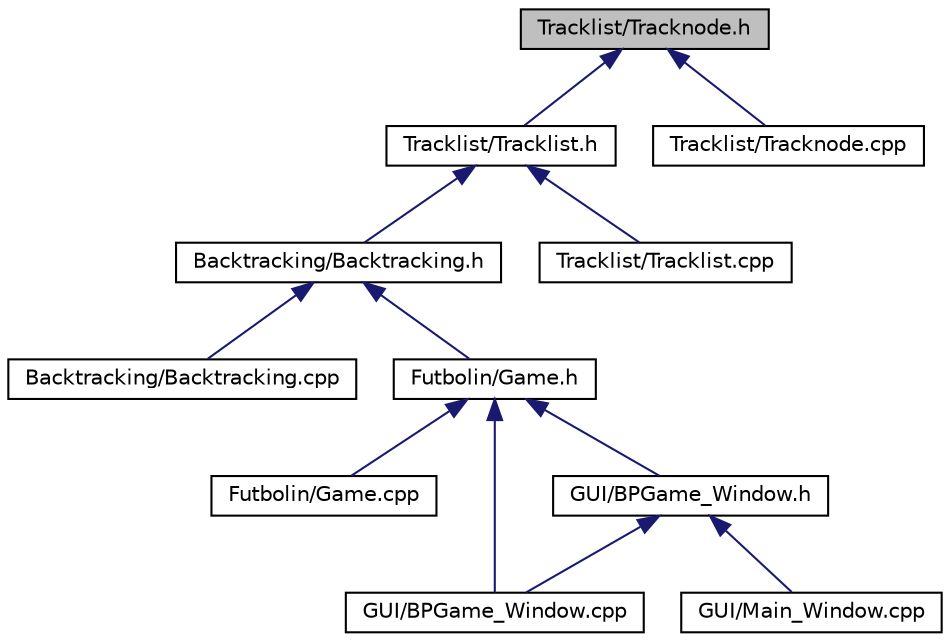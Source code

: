 digraph "Tracklist/Tracknode.h"
{
 // LATEX_PDF_SIZE
  edge [fontname="Helvetica",fontsize="10",labelfontname="Helvetica",labelfontsize="10"];
  node [fontname="Helvetica",fontsize="10",shape=record];
  Node1 [label="Tracklist/Tracknode.h",height=0.2,width=0.4,color="black", fillcolor="grey75", style="filled", fontcolor="black",tooltip=" "];
  Node1 -> Node2 [dir="back",color="midnightblue",fontsize="10",style="solid",fontname="Helvetica"];
  Node2 [label="Tracklist/Tracklist.h",height=0.2,width=0.4,color="black", fillcolor="white", style="filled",URL="$Tracklist_8h.html",tooltip=" "];
  Node2 -> Node3 [dir="back",color="midnightblue",fontsize="10",style="solid",fontname="Helvetica"];
  Node3 [label="Backtracking/Backtracking.h",height=0.2,width=0.4,color="black", fillcolor="white", style="filled",URL="$Backtracking_8h.html",tooltip=" "];
  Node3 -> Node4 [dir="back",color="midnightblue",fontsize="10",style="solid",fontname="Helvetica"];
  Node4 [label="Backtracking/Backtracking.cpp",height=0.2,width=0.4,color="black", fillcolor="white", style="filled",URL="$Backtracking_8cpp.html",tooltip=" "];
  Node3 -> Node5 [dir="back",color="midnightblue",fontsize="10",style="solid",fontname="Helvetica"];
  Node5 [label="Futbolin/Game.h",height=0.2,width=0.4,color="black", fillcolor="white", style="filled",URL="$Game_8h.html",tooltip=" "];
  Node5 -> Node6 [dir="back",color="midnightblue",fontsize="10",style="solid",fontname="Helvetica"];
  Node6 [label="Futbolin/Game.cpp",height=0.2,width=0.4,color="black", fillcolor="white", style="filled",URL="$Game_8cpp.html",tooltip=" "];
  Node5 -> Node7 [dir="back",color="midnightblue",fontsize="10",style="solid",fontname="Helvetica"];
  Node7 [label="GUI/BPGame_Window.h",height=0.2,width=0.4,color="black", fillcolor="white", style="filled",URL="$BPGame__Window_8h.html",tooltip=" "];
  Node7 -> Node8 [dir="back",color="midnightblue",fontsize="10",style="solid",fontname="Helvetica"];
  Node8 [label="GUI/BPGame_Window.cpp",height=0.2,width=0.4,color="black", fillcolor="white", style="filled",URL="$BPGame__Window_8cpp.html",tooltip=" "];
  Node7 -> Node9 [dir="back",color="midnightblue",fontsize="10",style="solid",fontname="Helvetica"];
  Node9 [label="GUI/Main_Window.cpp",height=0.2,width=0.4,color="black", fillcolor="white", style="filled",URL="$Main__Window_8cpp.html",tooltip=" "];
  Node5 -> Node8 [dir="back",color="midnightblue",fontsize="10",style="solid",fontname="Helvetica"];
  Node2 -> Node10 [dir="back",color="midnightblue",fontsize="10",style="solid",fontname="Helvetica"];
  Node10 [label="Tracklist/Tracklist.cpp",height=0.2,width=0.4,color="black", fillcolor="white", style="filled",URL="$Tracklist_8cpp.html",tooltip=" "];
  Node1 -> Node11 [dir="back",color="midnightblue",fontsize="10",style="solid",fontname="Helvetica"];
  Node11 [label="Tracklist/Tracknode.cpp",height=0.2,width=0.4,color="black", fillcolor="white", style="filled",URL="$Tracknode_8cpp.html",tooltip=" "];
}
